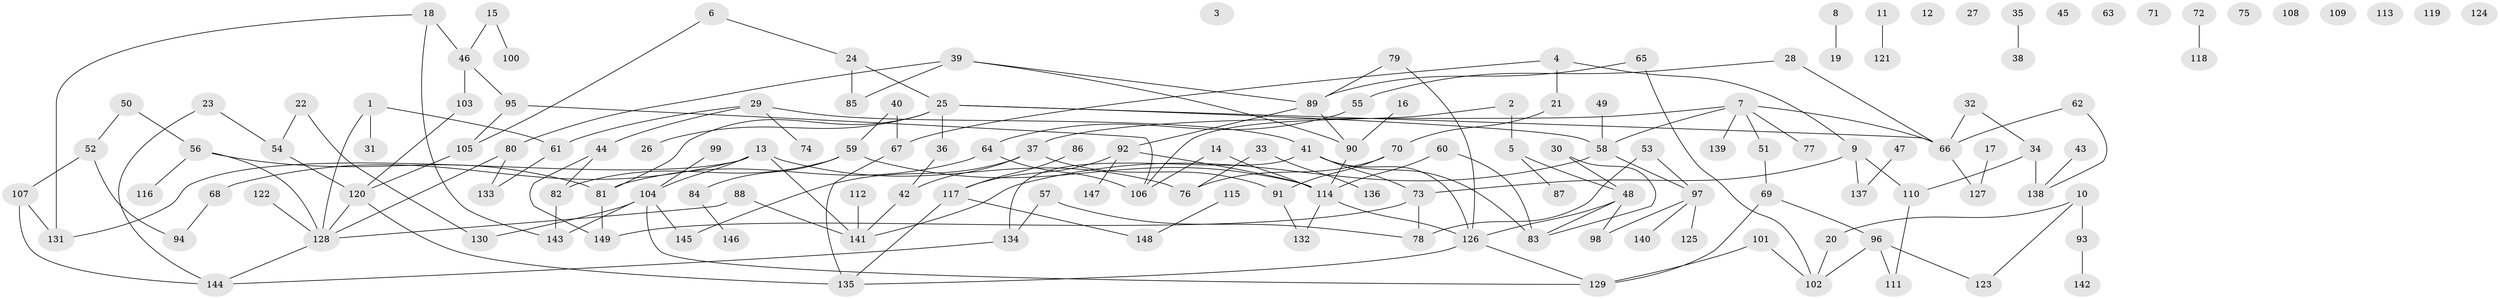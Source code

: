 // Generated by graph-tools (version 1.1) at 2025/00/03/09/25 03:00:43]
// undirected, 149 vertices, 182 edges
graph export_dot {
graph [start="1"]
  node [color=gray90,style=filled];
  1;
  2;
  3;
  4;
  5;
  6;
  7;
  8;
  9;
  10;
  11;
  12;
  13;
  14;
  15;
  16;
  17;
  18;
  19;
  20;
  21;
  22;
  23;
  24;
  25;
  26;
  27;
  28;
  29;
  30;
  31;
  32;
  33;
  34;
  35;
  36;
  37;
  38;
  39;
  40;
  41;
  42;
  43;
  44;
  45;
  46;
  47;
  48;
  49;
  50;
  51;
  52;
  53;
  54;
  55;
  56;
  57;
  58;
  59;
  60;
  61;
  62;
  63;
  64;
  65;
  66;
  67;
  68;
  69;
  70;
  71;
  72;
  73;
  74;
  75;
  76;
  77;
  78;
  79;
  80;
  81;
  82;
  83;
  84;
  85;
  86;
  87;
  88;
  89;
  90;
  91;
  92;
  93;
  94;
  95;
  96;
  97;
  98;
  99;
  100;
  101;
  102;
  103;
  104;
  105;
  106;
  107;
  108;
  109;
  110;
  111;
  112;
  113;
  114;
  115;
  116;
  117;
  118;
  119;
  120;
  121;
  122;
  123;
  124;
  125;
  126;
  127;
  128;
  129;
  130;
  131;
  132;
  133;
  134;
  135;
  136;
  137;
  138;
  139;
  140;
  141;
  142;
  143;
  144;
  145;
  146;
  147;
  148;
  149;
  1 -- 31;
  1 -- 61;
  1 -- 128;
  2 -- 5;
  2 -- 106;
  4 -- 9;
  4 -- 21;
  4 -- 67;
  5 -- 48;
  5 -- 87;
  6 -- 24;
  6 -- 105;
  7 -- 37;
  7 -- 51;
  7 -- 58;
  7 -- 66;
  7 -- 77;
  7 -- 139;
  8 -- 19;
  9 -- 73;
  9 -- 110;
  9 -- 137;
  10 -- 20;
  10 -- 93;
  10 -- 123;
  11 -- 121;
  13 -- 68;
  13 -- 76;
  13 -- 104;
  13 -- 131;
  13 -- 141;
  14 -- 106;
  14 -- 114;
  15 -- 46;
  15 -- 100;
  16 -- 90;
  17 -- 127;
  18 -- 46;
  18 -- 131;
  18 -- 143;
  20 -- 102;
  21 -- 70;
  22 -- 54;
  22 -- 130;
  23 -- 54;
  23 -- 144;
  24 -- 25;
  24 -- 85;
  25 -- 26;
  25 -- 36;
  25 -- 58;
  25 -- 66;
  25 -- 81;
  28 -- 55;
  28 -- 66;
  29 -- 41;
  29 -- 44;
  29 -- 61;
  29 -- 74;
  30 -- 48;
  30 -- 83;
  32 -- 34;
  32 -- 66;
  33 -- 76;
  33 -- 136;
  34 -- 110;
  34 -- 138;
  35 -- 38;
  36 -- 42;
  37 -- 42;
  37 -- 91;
  37 -- 145;
  39 -- 80;
  39 -- 85;
  39 -- 89;
  39 -- 90;
  40 -- 59;
  40 -- 67;
  41 -- 73;
  41 -- 83;
  41 -- 126;
  41 -- 134;
  42 -- 141;
  43 -- 138;
  44 -- 82;
  44 -- 149;
  46 -- 95;
  46 -- 103;
  47 -- 137;
  48 -- 83;
  48 -- 98;
  48 -- 126;
  49 -- 58;
  50 -- 52;
  50 -- 56;
  51 -- 69;
  52 -- 94;
  52 -- 107;
  53 -- 78;
  53 -- 97;
  54 -- 120;
  55 -- 64;
  56 -- 81;
  56 -- 116;
  56 -- 128;
  57 -- 78;
  57 -- 134;
  58 -- 97;
  58 -- 141;
  59 -- 82;
  59 -- 84;
  59 -- 114;
  60 -- 83;
  60 -- 114;
  61 -- 133;
  62 -- 66;
  62 -- 138;
  64 -- 81;
  64 -- 106;
  65 -- 89;
  65 -- 102;
  66 -- 127;
  67 -- 135;
  68 -- 94;
  69 -- 96;
  69 -- 129;
  70 -- 76;
  70 -- 91;
  72 -- 118;
  73 -- 78;
  73 -- 149;
  79 -- 89;
  79 -- 126;
  80 -- 128;
  80 -- 133;
  81 -- 149;
  82 -- 143;
  84 -- 146;
  86 -- 117;
  88 -- 128;
  88 -- 141;
  89 -- 90;
  89 -- 92;
  90 -- 114;
  91 -- 132;
  92 -- 114;
  92 -- 117;
  92 -- 147;
  93 -- 142;
  95 -- 105;
  95 -- 106;
  96 -- 102;
  96 -- 111;
  96 -- 123;
  97 -- 98;
  97 -- 125;
  97 -- 140;
  99 -- 104;
  101 -- 102;
  101 -- 129;
  103 -- 120;
  104 -- 129;
  104 -- 130;
  104 -- 143;
  104 -- 145;
  105 -- 120;
  107 -- 131;
  107 -- 144;
  110 -- 111;
  112 -- 141;
  114 -- 126;
  114 -- 132;
  115 -- 148;
  117 -- 135;
  117 -- 148;
  120 -- 128;
  120 -- 135;
  122 -- 128;
  126 -- 129;
  126 -- 135;
  128 -- 144;
  134 -- 144;
}
